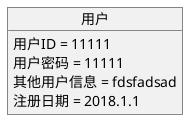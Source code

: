 @startuml
object 用户 {
  用户ID = 11111
  用户密码 = 11111
  其他用户信息 = fdsfadsad
  注册日期 = 2018.1.1
}
@enduml